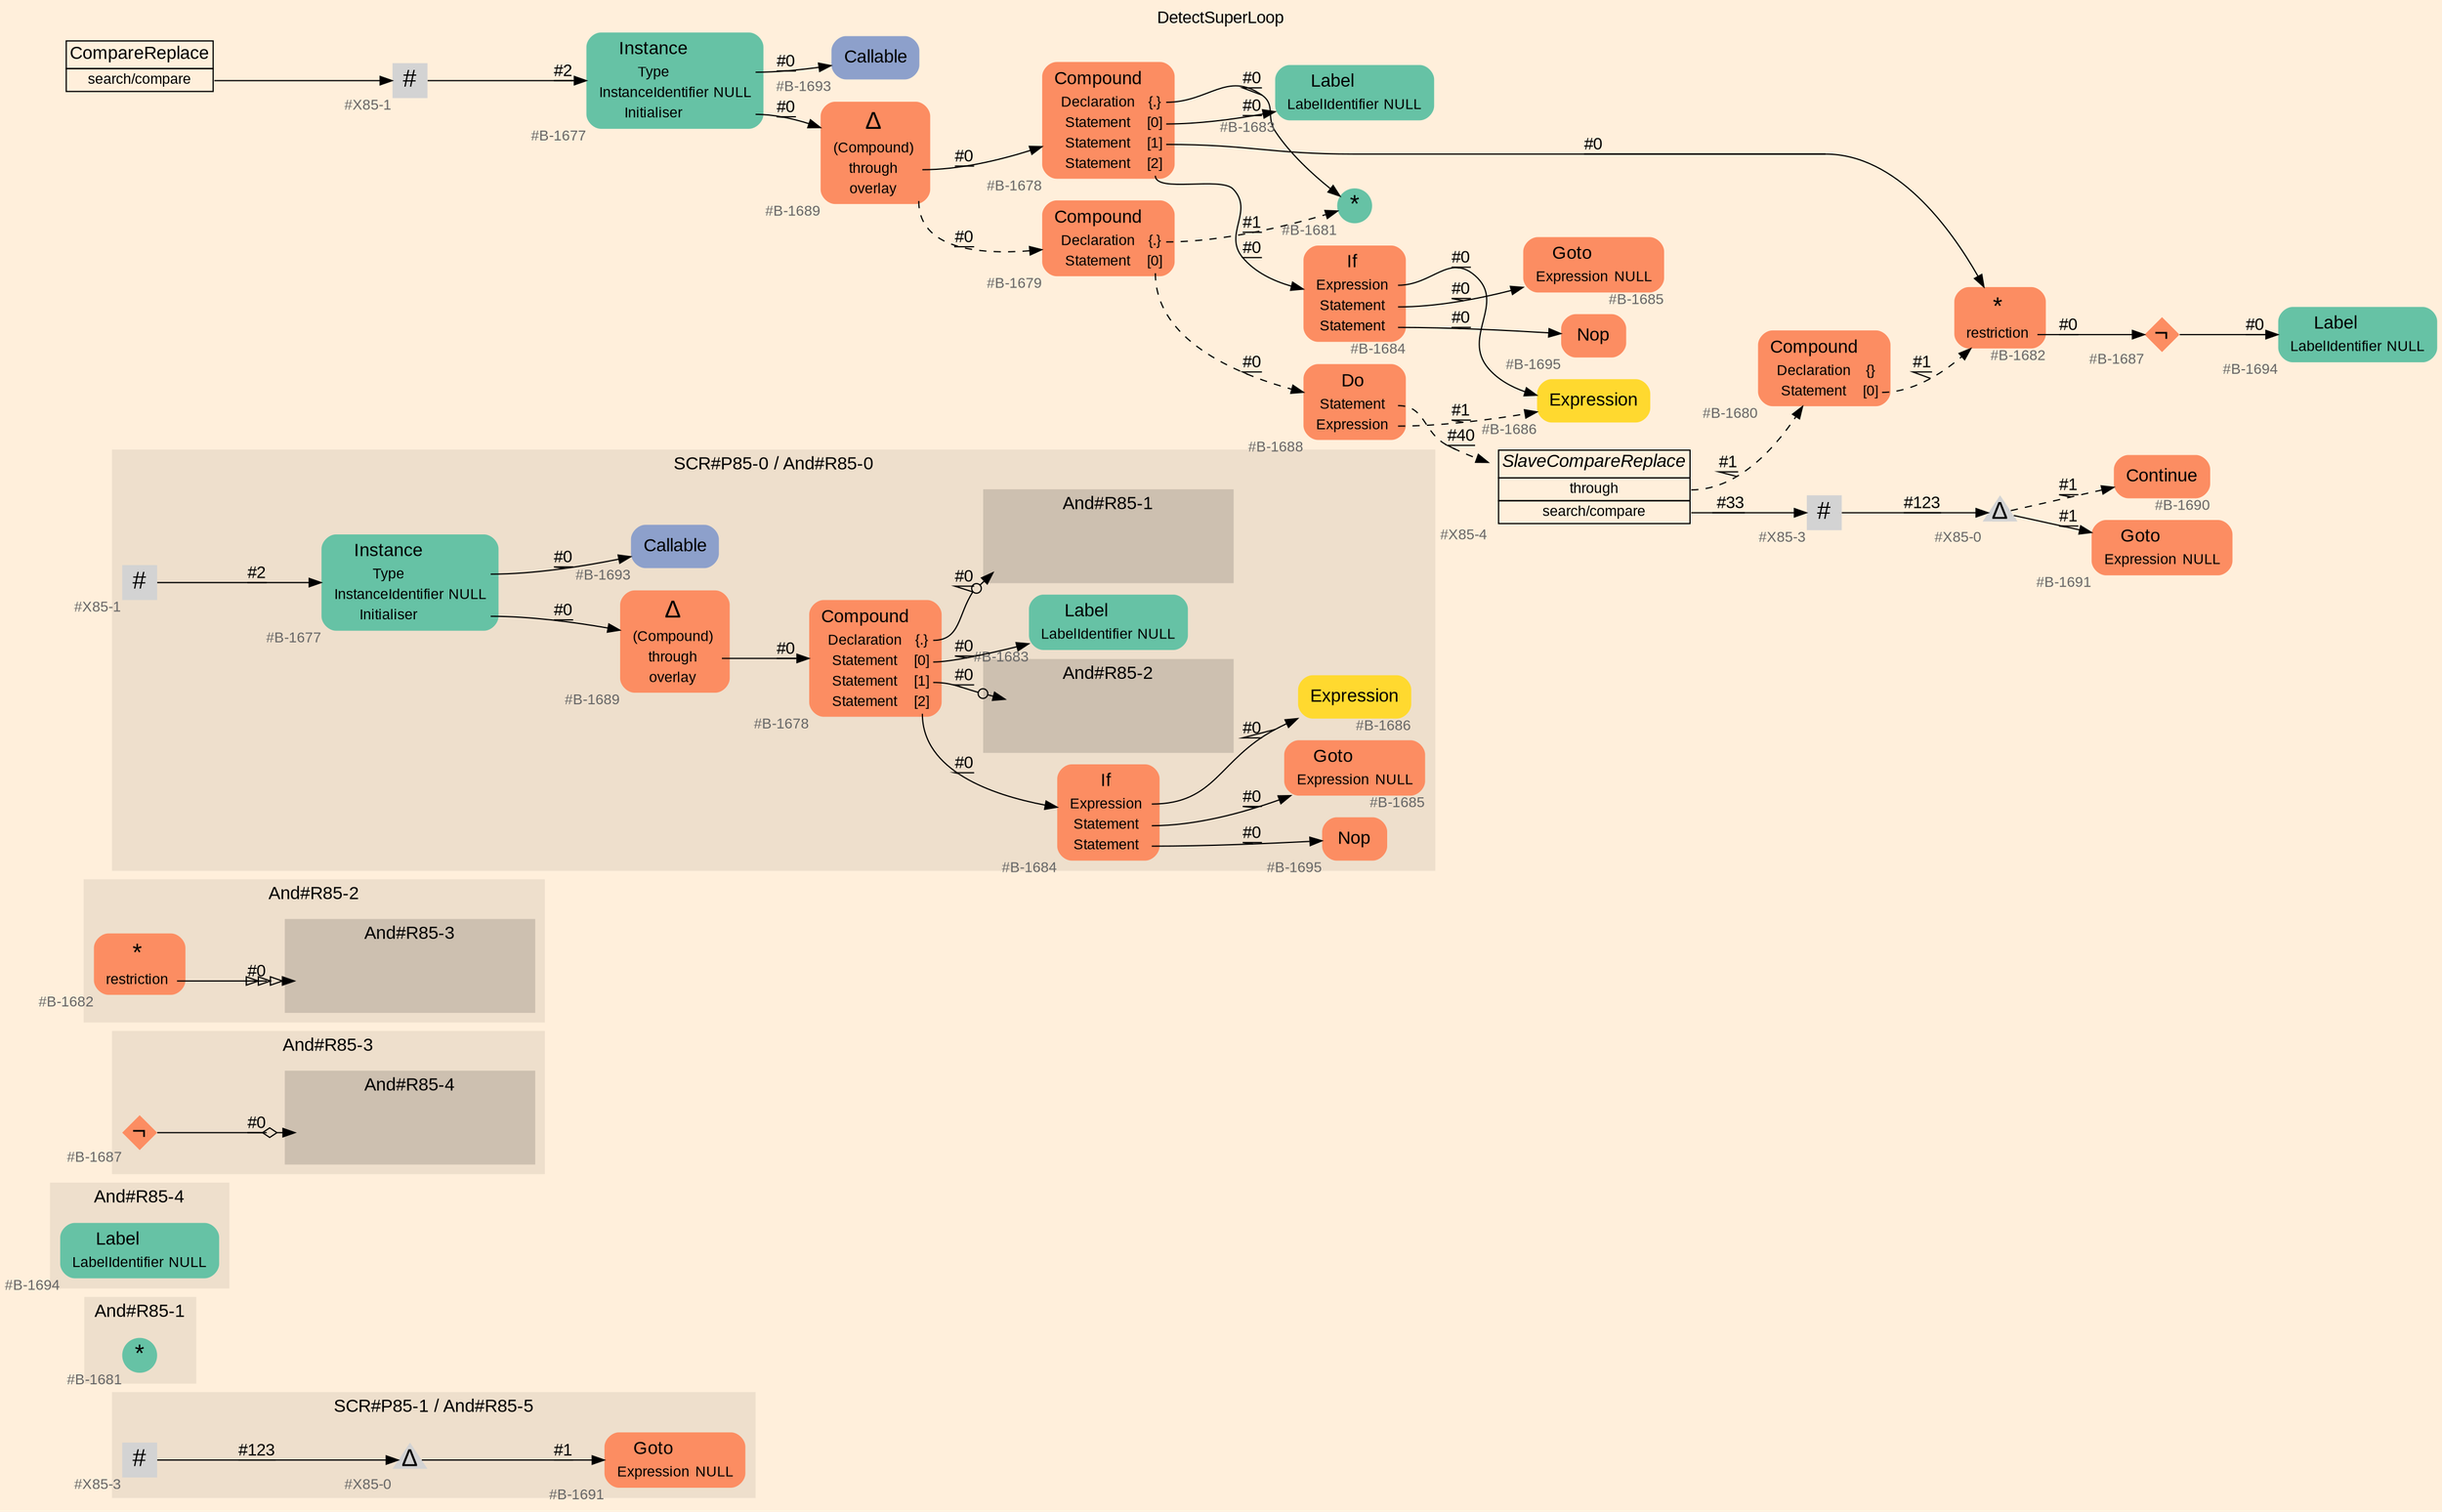 digraph "DetectSuperLoop" {
label = "DetectSuperLoop"
labelloc = t
graph [
    rankdir = "LR"
    ranksep = 0.3
    bgcolor = antiquewhite1
    color = black
    fontcolor = black
    fontname = "Arial"
];
node [
    fontname = "Arial"
];
edge [
    fontname = "Arial"
];

// -------------------- figure And#R85-5 --------------------
// -------- region And#R85-5 ----------
subgraph "clusterAnd#R85-5" {
    label = "SCR#P85-1 / And#R85-5"
    style = "filled"
    color = antiquewhite2
    fontsize = "15"
    // -------- block And#R85-5/#X85-3 ----------
    "And#R85-5/#X85-3" [
        xlabel = "#X85-3"
        fontsize = "12"
        fontcolor = grey40
        shape = "square"
        label = <<FONT COLOR="black" POINT-SIZE="20">#</FONT>>
        style = "filled"
        penwidth = 0.0
        fixedsize = true
        width = 0.4
        height = 0.4
    ];
    
    // -------- block And#R85-5/#X85-0 ----------
    "And#R85-5/#X85-0" [
        xlabel = "#X85-0"
        fontsize = "12"
        fontcolor = grey40
        shape = "triangle"
        label = <<FONT COLOR="black" POINT-SIZE="20">Δ</FONT>>
        style = "filled"
        penwidth = 0.0
        fixedsize = true
        width = 0.4
        height = 0.4
    ];
    
    // -------- block And#R85-5/#B-1691 ----------
    "And#R85-5/#B-1691" [
        fillcolor = "/set28/2"
        xlabel = "#B-1691"
        fontsize = "12"
        fontcolor = grey40
        shape = "plaintext"
        label = <<TABLE BORDER="0" CELLBORDER="0" CELLSPACING="0">
         <TR><TD><FONT COLOR="black" POINT-SIZE="15">Goto</FONT></TD></TR>
         <TR><TD><FONT COLOR="black" POINT-SIZE="12">Expression</FONT></TD><TD PORT="port0"><FONT COLOR="black" POINT-SIZE="12">NULL</FONT></TD></TR>
        </TABLE>>
        style = "rounded,filled"
    ];
    
}

"And#R85-5/#X85-3" -> "And#R85-5/#X85-0" [
    label = "#123"
    decorate = true
    color = black
    fontcolor = black
];

"And#R85-5/#X85-0" -> "And#R85-5/#B-1691" [
    label = "#1"
    decorate = true
    color = black
    fontcolor = black
];


// -------------------- figure And#R85-1 --------------------
// -------- region And#R85-1 ----------
subgraph "clusterAnd#R85-1" {
    label = "And#R85-1"
    style = "filled"
    color = antiquewhite2
    fontsize = "15"
    // -------- block And#R85-1/#B-1681 ----------
    "And#R85-1/#B-1681" [
        fillcolor = "/set28/1"
        xlabel = "#B-1681"
        fontsize = "12"
        fontcolor = grey40
        shape = "circle"
        label = <<FONT COLOR="black" POINT-SIZE="20">*</FONT>>
        style = "filled"
        penwidth = 0.0
        fixedsize = true
        width = 0.4
        height = 0.4
    ];
    
}


// -------------------- figure And#R85-4 --------------------
// -------- region And#R85-4 ----------
subgraph "clusterAnd#R85-4" {
    label = "And#R85-4"
    style = "filled"
    color = antiquewhite2
    fontsize = "15"
    // -------- block And#R85-4/#B-1694 ----------
    "And#R85-4/#B-1694" [
        fillcolor = "/set28/1"
        xlabel = "#B-1694"
        fontsize = "12"
        fontcolor = grey40
        shape = "plaintext"
        label = <<TABLE BORDER="0" CELLBORDER="0" CELLSPACING="0">
         <TR><TD><FONT COLOR="black" POINT-SIZE="15">Label</FONT></TD></TR>
         <TR><TD><FONT COLOR="black" POINT-SIZE="12">LabelIdentifier</FONT></TD><TD PORT="port0"><FONT COLOR="black" POINT-SIZE="12">NULL</FONT></TD></TR>
        </TABLE>>
        style = "rounded,filled"
    ];
    
}


// -------------------- figure And#R85-3 --------------------
// -------- region And#R85-3 ----------
subgraph "clusterAnd#R85-3" {
    label = "And#R85-3"
    style = "filled"
    color = antiquewhite2
    fontsize = "15"
    // -------- block And#R85-3/#B-1687 ----------
    "And#R85-3/#B-1687" [
        fillcolor = "/set28/2"
        xlabel = "#B-1687"
        fontsize = "12"
        fontcolor = grey40
        shape = "diamond"
        label = <<FONT COLOR="black" POINT-SIZE="20">¬</FONT>>
        style = "filled"
        penwidth = 0.0
        fixedsize = true
        width = 0.4
        height = 0.4
    ];
    
    // -------- region And#R85-3/And#R85-4 ----------
    subgraph "clusterAnd#R85-3/And#R85-4" {
        label = "And#R85-4"
        style = "filled"
        color = antiquewhite3
        fontsize = "15"
        // -------- block And#R85-3/And#R85-4/#B-1694 ----------
        "And#R85-3/And#R85-4/#B-1694" [
            fillcolor = "/set28/1"
            xlabel = "#B-1694"
            fontsize = "12"
            fontcolor = grey40
            shape = "none"
            style = "invisible"
        ];
        
    }
    
}

"And#R85-3/#B-1687" -> "And#R85-3/And#R85-4/#B-1694" [
    arrowhead="normalnoneodiamond"
    label = "#0"
    decorate = true
    color = black
    fontcolor = black
];


// -------------------- figure And#R85-2 --------------------
// -------- region And#R85-2 ----------
subgraph "clusterAnd#R85-2" {
    label = "And#R85-2"
    style = "filled"
    color = antiquewhite2
    fontsize = "15"
    // -------- block And#R85-2/#B-1682 ----------
    "And#R85-2/#B-1682" [
        fillcolor = "/set28/2"
        xlabel = "#B-1682"
        fontsize = "12"
        fontcolor = grey40
        shape = "plaintext"
        label = <<TABLE BORDER="0" CELLBORDER="0" CELLSPACING="0">
         <TR><TD><FONT COLOR="black" POINT-SIZE="20">*</FONT></TD></TR>
         <TR><TD><FONT COLOR="black" POINT-SIZE="12">restriction</FONT></TD><TD PORT="port0"></TD></TR>
        </TABLE>>
        style = "rounded,filled"
    ];
    
    // -------- region And#R85-2/And#R85-3 ----------
    subgraph "clusterAnd#R85-2/And#R85-3" {
        label = "And#R85-3"
        style = "filled"
        color = antiquewhite3
        fontsize = "15"
        // -------- block And#R85-2/And#R85-3/#B-1687 ----------
        "And#R85-2/And#R85-3/#B-1687" [
            fillcolor = "/set28/2"
            xlabel = "#B-1687"
            fontsize = "12"
            fontcolor = grey40
            shape = "none"
            style = "invisible"
        ];
        
    }
    
}

"And#R85-2/#B-1682":port0 -> "And#R85-2/And#R85-3/#B-1687" [
    arrowhead="normalonormalonormalonormal"
    label = "#0"
    decorate = true
    color = black
    fontcolor = black
];


// -------------------- figure And#R85-0 --------------------
// -------- region And#R85-0 ----------
subgraph "clusterAnd#R85-0" {
    label = "SCR#P85-0 / And#R85-0"
    style = "filled"
    color = antiquewhite2
    fontsize = "15"
    // -------- block And#R85-0/#B-1684 ----------
    "And#R85-0/#B-1684" [
        fillcolor = "/set28/2"
        xlabel = "#B-1684"
        fontsize = "12"
        fontcolor = grey40
        shape = "plaintext"
        label = <<TABLE BORDER="0" CELLBORDER="0" CELLSPACING="0">
         <TR><TD><FONT COLOR="black" POINT-SIZE="15">If</FONT></TD></TR>
         <TR><TD><FONT COLOR="black" POINT-SIZE="12">Expression</FONT></TD><TD PORT="port0"></TD></TR>
         <TR><TD><FONT COLOR="black" POINT-SIZE="12">Statement</FONT></TD><TD PORT="port1"></TD></TR>
         <TR><TD><FONT COLOR="black" POINT-SIZE="12">Statement</FONT></TD><TD PORT="port2"></TD></TR>
        </TABLE>>
        style = "rounded,filled"
    ];
    
    // -------- block And#R85-0/#B-1693 ----------
    "And#R85-0/#B-1693" [
        fillcolor = "/set28/3"
        xlabel = "#B-1693"
        fontsize = "12"
        fontcolor = grey40
        shape = "plaintext"
        label = <<TABLE BORDER="0" CELLBORDER="0" CELLSPACING="0">
         <TR><TD><FONT COLOR="black" POINT-SIZE="15">Callable</FONT></TD></TR>
        </TABLE>>
        style = "rounded,filled"
    ];
    
    // -------- block And#R85-0/#X85-1 ----------
    "And#R85-0/#X85-1" [
        xlabel = "#X85-1"
        fontsize = "12"
        fontcolor = grey40
        shape = "square"
        label = <<FONT COLOR="black" POINT-SIZE="20">#</FONT>>
        style = "filled"
        penwidth = 0.0
        fixedsize = true
        width = 0.4
        height = 0.4
    ];
    
    // -------- block And#R85-0/#B-1689 ----------
    "And#R85-0/#B-1689" [
        fillcolor = "/set28/2"
        xlabel = "#B-1689"
        fontsize = "12"
        fontcolor = grey40
        shape = "plaintext"
        label = <<TABLE BORDER="0" CELLBORDER="0" CELLSPACING="0">
         <TR><TD><FONT COLOR="black" POINT-SIZE="20">Δ</FONT></TD></TR>
         <TR><TD><FONT COLOR="black" POINT-SIZE="12">(Compound)</FONT></TD><TD PORT="port0"></TD></TR>
         <TR><TD><FONT COLOR="black" POINT-SIZE="12">through</FONT></TD><TD PORT="port1"></TD></TR>
         <TR><TD><FONT COLOR="black" POINT-SIZE="12">overlay</FONT></TD><TD PORT="port2"></TD></TR>
        </TABLE>>
        style = "rounded,filled"
    ];
    
    // -------- block And#R85-0/#B-1695 ----------
    "And#R85-0/#B-1695" [
        fillcolor = "/set28/2"
        xlabel = "#B-1695"
        fontsize = "12"
        fontcolor = grey40
        shape = "plaintext"
        label = <<TABLE BORDER="0" CELLBORDER="0" CELLSPACING="0">
         <TR><TD><FONT COLOR="black" POINT-SIZE="15">Nop</FONT></TD></TR>
        </TABLE>>
        style = "rounded,filled"
    ];
    
    // -------- block And#R85-0/#B-1678 ----------
    "And#R85-0/#B-1678" [
        fillcolor = "/set28/2"
        xlabel = "#B-1678"
        fontsize = "12"
        fontcolor = grey40
        shape = "plaintext"
        label = <<TABLE BORDER="0" CELLBORDER="0" CELLSPACING="0">
         <TR><TD><FONT COLOR="black" POINT-SIZE="15">Compound</FONT></TD></TR>
         <TR><TD><FONT COLOR="black" POINT-SIZE="12">Declaration</FONT></TD><TD PORT="port0"><FONT COLOR="black" POINT-SIZE="12">{.}</FONT></TD></TR>
         <TR><TD><FONT COLOR="black" POINT-SIZE="12">Statement</FONT></TD><TD PORT="port1"><FONT COLOR="black" POINT-SIZE="12">[0]</FONT></TD></TR>
         <TR><TD><FONT COLOR="black" POINT-SIZE="12">Statement</FONT></TD><TD PORT="port2"><FONT COLOR="black" POINT-SIZE="12">[1]</FONT></TD></TR>
         <TR><TD><FONT COLOR="black" POINT-SIZE="12">Statement</FONT></TD><TD PORT="port3"><FONT COLOR="black" POINT-SIZE="12">[2]</FONT></TD></TR>
        </TABLE>>
        style = "rounded,filled"
    ];
    
    // -------- block And#R85-0/#B-1677 ----------
    "And#R85-0/#B-1677" [
        fillcolor = "/set28/1"
        xlabel = "#B-1677"
        fontsize = "12"
        fontcolor = grey40
        shape = "plaintext"
        label = <<TABLE BORDER="0" CELLBORDER="0" CELLSPACING="0">
         <TR><TD><FONT COLOR="black" POINT-SIZE="15">Instance</FONT></TD></TR>
         <TR><TD><FONT COLOR="black" POINT-SIZE="12">Type</FONT></TD><TD PORT="port0"></TD></TR>
         <TR><TD><FONT COLOR="black" POINT-SIZE="12">InstanceIdentifier</FONT></TD><TD PORT="port1"><FONT COLOR="black" POINT-SIZE="12">NULL</FONT></TD></TR>
         <TR><TD><FONT COLOR="black" POINT-SIZE="12">Initialiser</FONT></TD><TD PORT="port2"></TD></TR>
        </TABLE>>
        style = "rounded,filled"
    ];
    
    // -------- block And#R85-0/#B-1683 ----------
    "And#R85-0/#B-1683" [
        fillcolor = "/set28/1"
        xlabel = "#B-1683"
        fontsize = "12"
        fontcolor = grey40
        shape = "plaintext"
        label = <<TABLE BORDER="0" CELLBORDER="0" CELLSPACING="0">
         <TR><TD><FONT COLOR="black" POINT-SIZE="15">Label</FONT></TD></TR>
         <TR><TD><FONT COLOR="black" POINT-SIZE="12">LabelIdentifier</FONT></TD><TD PORT="port0"><FONT COLOR="black" POINT-SIZE="12">NULL</FONT></TD></TR>
        </TABLE>>
        style = "rounded,filled"
    ];
    
    // -------- block And#R85-0/#B-1685 ----------
    "And#R85-0/#B-1685" [
        fillcolor = "/set28/2"
        xlabel = "#B-1685"
        fontsize = "12"
        fontcolor = grey40
        shape = "plaintext"
        label = <<TABLE BORDER="0" CELLBORDER="0" CELLSPACING="0">
         <TR><TD><FONT COLOR="black" POINT-SIZE="15">Goto</FONT></TD></TR>
         <TR><TD><FONT COLOR="black" POINT-SIZE="12">Expression</FONT></TD><TD PORT="port0"><FONT COLOR="black" POINT-SIZE="12">NULL</FONT></TD></TR>
        </TABLE>>
        style = "rounded,filled"
    ];
    
    // -------- block And#R85-0/#B-1686 ----------
    "And#R85-0/#B-1686" [
        fillcolor = "/set28/6"
        xlabel = "#B-1686"
        fontsize = "12"
        fontcolor = grey40
        shape = "plaintext"
        label = <<TABLE BORDER="0" CELLBORDER="0" CELLSPACING="0">
         <TR><TD><FONT COLOR="black" POINT-SIZE="15">Expression</FONT></TD></TR>
        </TABLE>>
        style = "rounded,filled"
    ];
    
    // -------- region And#R85-0/And#R85-1 ----------
    subgraph "clusterAnd#R85-0/And#R85-1" {
        label = "And#R85-1"
        style = "filled"
        color = antiquewhite3
        fontsize = "15"
        // -------- block And#R85-0/And#R85-1/#B-1681 ----------
        "And#R85-0/And#R85-1/#B-1681" [
            fillcolor = "/set28/1"
            xlabel = "#B-1681"
            fontsize = "12"
            fontcolor = grey40
            shape = "none"
            style = "invisible"
        ];
        
    }
    
    // -------- region And#R85-0/And#R85-2 ----------
    subgraph "clusterAnd#R85-0/And#R85-2" {
        label = "And#R85-2"
        style = "filled"
        color = antiquewhite3
        fontsize = "15"
        // -------- block And#R85-0/And#R85-2/#B-1682 ----------
        "And#R85-0/And#R85-2/#B-1682" [
            fillcolor = "/set28/2"
            xlabel = "#B-1682"
            fontsize = "12"
            fontcolor = grey40
            shape = "none"
            style = "invisible"
        ];
        
    }
    
}

"And#R85-0/#B-1684":port0 -> "And#R85-0/#B-1686" [
    label = "#0"
    decorate = true
    color = black
    fontcolor = black
];

"And#R85-0/#B-1684":port1 -> "And#R85-0/#B-1685" [
    label = "#0"
    decorate = true
    color = black
    fontcolor = black
];

"And#R85-0/#B-1684":port2 -> "And#R85-0/#B-1695" [
    label = "#0"
    decorate = true
    color = black
    fontcolor = black
];

"And#R85-0/#X85-1" -> "And#R85-0/#B-1677" [
    label = "#2"
    decorate = true
    color = black
    fontcolor = black
];

"And#R85-0/#B-1689":port1 -> "And#R85-0/#B-1678" [
    label = "#0"
    decorate = true
    color = black
    fontcolor = black
];

"And#R85-0/#B-1678":port0 -> "And#R85-0/And#R85-1/#B-1681" [
    arrowhead="normalnoneodot"
    label = "#0"
    decorate = true
    color = black
    fontcolor = black
];

"And#R85-0/#B-1678":port1 -> "And#R85-0/#B-1683" [
    label = "#0"
    decorate = true
    color = black
    fontcolor = black
];

"And#R85-0/#B-1678":port2 -> "And#R85-0/And#R85-2/#B-1682" [
    arrowhead="normalnoneodot"
    label = "#0"
    decorate = true
    color = black
    fontcolor = black
];

"And#R85-0/#B-1678":port3 -> "And#R85-0/#B-1684" [
    label = "#0"
    decorate = true
    color = black
    fontcolor = black
];

"And#R85-0/#B-1677":port0 -> "And#R85-0/#B-1693" [
    label = "#0"
    decorate = true
    color = black
    fontcolor = black
];

"And#R85-0/#B-1677":port2 -> "And#R85-0/#B-1689" [
    label = "#0"
    decorate = true
    color = black
    fontcolor = black
];


// -------------------- transformation figure --------------------
// -------- block CR#X85-2 ----------
"CR#X85-2" [
    fillcolor = antiquewhite1
    fontsize = "12"
    fontcolor = grey40
    shape = "plaintext"
    label = <<TABLE BORDER="0" CELLBORDER="1" CELLSPACING="0">
     <TR><TD><FONT COLOR="black" POINT-SIZE="15">CompareReplace</FONT></TD></TR>
     <TR><TD PORT="port0"><FONT COLOR="black" POINT-SIZE="12">search/compare</FONT></TD></TR>
    </TABLE>>
    style = "filled"
    color = black
];

// -------- block #X85-1 ----------
"#X85-1" [
    xlabel = "#X85-1"
    fontsize = "12"
    fontcolor = grey40
    shape = "square"
    label = <<FONT COLOR="black" POINT-SIZE="20">#</FONT>>
    style = "filled"
    penwidth = 0.0
    fixedsize = true
    width = 0.4
    height = 0.4
];

// -------- block #B-1677 ----------
"#B-1677" [
    fillcolor = "/set28/1"
    xlabel = "#B-1677"
    fontsize = "12"
    fontcolor = grey40
    shape = "plaintext"
    label = <<TABLE BORDER="0" CELLBORDER="0" CELLSPACING="0">
     <TR><TD><FONT COLOR="black" POINT-SIZE="15">Instance</FONT></TD></TR>
     <TR><TD><FONT COLOR="black" POINT-SIZE="12">Type</FONT></TD><TD PORT="port0"></TD></TR>
     <TR><TD><FONT COLOR="black" POINT-SIZE="12">InstanceIdentifier</FONT></TD><TD PORT="port1"><FONT COLOR="black" POINT-SIZE="12">NULL</FONT></TD></TR>
     <TR><TD><FONT COLOR="black" POINT-SIZE="12">Initialiser</FONT></TD><TD PORT="port2"></TD></TR>
    </TABLE>>
    style = "rounded,filled"
];

// -------- block #B-1693 ----------
"#B-1693" [
    fillcolor = "/set28/3"
    xlabel = "#B-1693"
    fontsize = "12"
    fontcolor = grey40
    shape = "plaintext"
    label = <<TABLE BORDER="0" CELLBORDER="0" CELLSPACING="0">
     <TR><TD><FONT COLOR="black" POINT-SIZE="15">Callable</FONT></TD></TR>
    </TABLE>>
    style = "rounded,filled"
];

// -------- block #B-1689 ----------
"#B-1689" [
    fillcolor = "/set28/2"
    xlabel = "#B-1689"
    fontsize = "12"
    fontcolor = grey40
    shape = "plaintext"
    label = <<TABLE BORDER="0" CELLBORDER="0" CELLSPACING="0">
     <TR><TD><FONT COLOR="black" POINT-SIZE="20">Δ</FONT></TD></TR>
     <TR><TD><FONT COLOR="black" POINT-SIZE="12">(Compound)</FONT></TD><TD PORT="port0"></TD></TR>
     <TR><TD><FONT COLOR="black" POINT-SIZE="12">through</FONT></TD><TD PORT="port1"></TD></TR>
     <TR><TD><FONT COLOR="black" POINT-SIZE="12">overlay</FONT></TD><TD PORT="port2"></TD></TR>
    </TABLE>>
    style = "rounded,filled"
];

// -------- block #B-1678 ----------
"#B-1678" [
    fillcolor = "/set28/2"
    xlabel = "#B-1678"
    fontsize = "12"
    fontcolor = grey40
    shape = "plaintext"
    label = <<TABLE BORDER="0" CELLBORDER="0" CELLSPACING="0">
     <TR><TD><FONT COLOR="black" POINT-SIZE="15">Compound</FONT></TD></TR>
     <TR><TD><FONT COLOR="black" POINT-SIZE="12">Declaration</FONT></TD><TD PORT="port0"><FONT COLOR="black" POINT-SIZE="12">{.}</FONT></TD></TR>
     <TR><TD><FONT COLOR="black" POINT-SIZE="12">Statement</FONT></TD><TD PORT="port1"><FONT COLOR="black" POINT-SIZE="12">[0]</FONT></TD></TR>
     <TR><TD><FONT COLOR="black" POINT-SIZE="12">Statement</FONT></TD><TD PORT="port2"><FONT COLOR="black" POINT-SIZE="12">[1]</FONT></TD></TR>
     <TR><TD><FONT COLOR="black" POINT-SIZE="12">Statement</FONT></TD><TD PORT="port3"><FONT COLOR="black" POINT-SIZE="12">[2]</FONT></TD></TR>
    </TABLE>>
    style = "rounded,filled"
];

// -------- block #B-1681 ----------
"#B-1681" [
    fillcolor = "/set28/1"
    xlabel = "#B-1681"
    fontsize = "12"
    fontcolor = grey40
    shape = "circle"
    label = <<FONT COLOR="black" POINT-SIZE="20">*</FONT>>
    style = "filled"
    penwidth = 0.0
    fixedsize = true
    width = 0.4
    height = 0.4
];

// -------- block #B-1683 ----------
"#B-1683" [
    fillcolor = "/set28/1"
    xlabel = "#B-1683"
    fontsize = "12"
    fontcolor = grey40
    shape = "plaintext"
    label = <<TABLE BORDER="0" CELLBORDER="0" CELLSPACING="0">
     <TR><TD><FONT COLOR="black" POINT-SIZE="15">Label</FONT></TD></TR>
     <TR><TD><FONT COLOR="black" POINT-SIZE="12">LabelIdentifier</FONT></TD><TD PORT="port0"><FONT COLOR="black" POINT-SIZE="12">NULL</FONT></TD></TR>
    </TABLE>>
    style = "rounded,filled"
];

// -------- block #B-1682 ----------
"#B-1682" [
    fillcolor = "/set28/2"
    xlabel = "#B-1682"
    fontsize = "12"
    fontcolor = grey40
    shape = "plaintext"
    label = <<TABLE BORDER="0" CELLBORDER="0" CELLSPACING="0">
     <TR><TD><FONT COLOR="black" POINT-SIZE="20">*</FONT></TD></TR>
     <TR><TD><FONT COLOR="black" POINT-SIZE="12">restriction</FONT></TD><TD PORT="port0"></TD></TR>
    </TABLE>>
    style = "rounded,filled"
];

// -------- block #B-1687 ----------
"#B-1687" [
    fillcolor = "/set28/2"
    xlabel = "#B-1687"
    fontsize = "12"
    fontcolor = grey40
    shape = "diamond"
    label = <<FONT COLOR="black" POINT-SIZE="20">¬</FONT>>
    style = "filled"
    penwidth = 0.0
    fixedsize = true
    width = 0.4
    height = 0.4
];

// -------- block #B-1694 ----------
"#B-1694" [
    fillcolor = "/set28/1"
    xlabel = "#B-1694"
    fontsize = "12"
    fontcolor = grey40
    shape = "plaintext"
    label = <<TABLE BORDER="0" CELLBORDER="0" CELLSPACING="0">
     <TR><TD><FONT COLOR="black" POINT-SIZE="15">Label</FONT></TD></TR>
     <TR><TD><FONT COLOR="black" POINT-SIZE="12">LabelIdentifier</FONT></TD><TD PORT="port0"><FONT COLOR="black" POINT-SIZE="12">NULL</FONT></TD></TR>
    </TABLE>>
    style = "rounded,filled"
];

// -------- block #B-1684 ----------
"#B-1684" [
    fillcolor = "/set28/2"
    xlabel = "#B-1684"
    fontsize = "12"
    fontcolor = grey40
    shape = "plaintext"
    label = <<TABLE BORDER="0" CELLBORDER="0" CELLSPACING="0">
     <TR><TD><FONT COLOR="black" POINT-SIZE="15">If</FONT></TD></TR>
     <TR><TD><FONT COLOR="black" POINT-SIZE="12">Expression</FONT></TD><TD PORT="port0"></TD></TR>
     <TR><TD><FONT COLOR="black" POINT-SIZE="12">Statement</FONT></TD><TD PORT="port1"></TD></TR>
     <TR><TD><FONT COLOR="black" POINT-SIZE="12">Statement</FONT></TD><TD PORT="port2"></TD></TR>
    </TABLE>>
    style = "rounded,filled"
];

// -------- block #B-1686 ----------
"#B-1686" [
    fillcolor = "/set28/6"
    xlabel = "#B-1686"
    fontsize = "12"
    fontcolor = grey40
    shape = "plaintext"
    label = <<TABLE BORDER="0" CELLBORDER="0" CELLSPACING="0">
     <TR><TD><FONT COLOR="black" POINT-SIZE="15">Expression</FONT></TD></TR>
    </TABLE>>
    style = "rounded,filled"
];

// -------- block #B-1685 ----------
"#B-1685" [
    fillcolor = "/set28/2"
    xlabel = "#B-1685"
    fontsize = "12"
    fontcolor = grey40
    shape = "plaintext"
    label = <<TABLE BORDER="0" CELLBORDER="0" CELLSPACING="0">
     <TR><TD><FONT COLOR="black" POINT-SIZE="15">Goto</FONT></TD></TR>
     <TR><TD><FONT COLOR="black" POINT-SIZE="12">Expression</FONT></TD><TD PORT="port0"><FONT COLOR="black" POINT-SIZE="12">NULL</FONT></TD></TR>
    </TABLE>>
    style = "rounded,filled"
];

// -------- block #B-1695 ----------
"#B-1695" [
    fillcolor = "/set28/2"
    xlabel = "#B-1695"
    fontsize = "12"
    fontcolor = grey40
    shape = "plaintext"
    label = <<TABLE BORDER="0" CELLBORDER="0" CELLSPACING="0">
     <TR><TD><FONT COLOR="black" POINT-SIZE="15">Nop</FONT></TD></TR>
    </TABLE>>
    style = "rounded,filled"
];

// -------- block #B-1679 ----------
"#B-1679" [
    fillcolor = "/set28/2"
    xlabel = "#B-1679"
    fontsize = "12"
    fontcolor = grey40
    shape = "plaintext"
    label = <<TABLE BORDER="0" CELLBORDER="0" CELLSPACING="0">
     <TR><TD><FONT COLOR="black" POINT-SIZE="15">Compound</FONT></TD></TR>
     <TR><TD><FONT COLOR="black" POINT-SIZE="12">Declaration</FONT></TD><TD PORT="port0"><FONT COLOR="black" POINT-SIZE="12">{.}</FONT></TD></TR>
     <TR><TD><FONT COLOR="black" POINT-SIZE="12">Statement</FONT></TD><TD PORT="port1"><FONT COLOR="black" POINT-SIZE="12">[0]</FONT></TD></TR>
    </TABLE>>
    style = "rounded,filled"
];

// -------- block #B-1688 ----------
"#B-1688" [
    fillcolor = "/set28/2"
    xlabel = "#B-1688"
    fontsize = "12"
    fontcolor = grey40
    shape = "plaintext"
    label = <<TABLE BORDER="0" CELLBORDER="0" CELLSPACING="0">
     <TR><TD><FONT COLOR="black" POINT-SIZE="15">Do</FONT></TD></TR>
     <TR><TD><FONT COLOR="black" POINT-SIZE="12">Statement</FONT></TD><TD PORT="port0"></TD></TR>
     <TR><TD><FONT COLOR="black" POINT-SIZE="12">Expression</FONT></TD><TD PORT="port1"></TD></TR>
    </TABLE>>
    style = "rounded,filled"
];

// -------- block #X85-4 ----------
"#X85-4" [
    fillcolor = antiquewhite1
    xlabel = "#X85-4"
    fontsize = "12"
    fontcolor = grey40
    shape = "plaintext"
    label = <<TABLE BORDER="0" CELLBORDER="1" CELLSPACING="0">
     <TR><TD><FONT COLOR="black" POINT-SIZE="15"><I>SlaveCompareReplace</I></FONT></TD></TR>
     <TR><TD PORT="port0"><FONT COLOR="black" POINT-SIZE="12">through</FONT></TD></TR>
     <TR><TD PORT="port1"><FONT COLOR="black" POINT-SIZE="12">search/compare</FONT></TD></TR>
    </TABLE>>
    style = "filled"
    color = black
];

// -------- block #B-1680 ----------
"#B-1680" [
    fillcolor = "/set28/2"
    xlabel = "#B-1680"
    fontsize = "12"
    fontcolor = grey40
    shape = "plaintext"
    label = <<TABLE BORDER="0" CELLBORDER="0" CELLSPACING="0">
     <TR><TD><FONT COLOR="black" POINT-SIZE="15">Compound</FONT></TD></TR>
     <TR><TD><FONT COLOR="black" POINT-SIZE="12">Declaration</FONT></TD><TD PORT="port0"><FONT COLOR="black" POINT-SIZE="12">{}</FONT></TD></TR>
     <TR><TD><FONT COLOR="black" POINT-SIZE="12">Statement</FONT></TD><TD PORT="port1"><FONT COLOR="black" POINT-SIZE="12">[0]</FONT></TD></TR>
    </TABLE>>
    style = "rounded,filled"
];

// -------- block #X85-3 ----------
"#X85-3" [
    xlabel = "#X85-3"
    fontsize = "12"
    fontcolor = grey40
    shape = "square"
    label = <<FONT COLOR="black" POINT-SIZE="20">#</FONT>>
    style = "filled"
    penwidth = 0.0
    fixedsize = true
    width = 0.4
    height = 0.4
];

// -------- block #X85-0 ----------
"#X85-0" [
    xlabel = "#X85-0"
    fontsize = "12"
    fontcolor = grey40
    shape = "triangle"
    label = <<FONT COLOR="black" POINT-SIZE="20">Δ</FONT>>
    style = "filled"
    penwidth = 0.0
    fixedsize = true
    width = 0.4
    height = 0.4
];

// -------- block #B-1691 ----------
"#B-1691" [
    fillcolor = "/set28/2"
    xlabel = "#B-1691"
    fontsize = "12"
    fontcolor = grey40
    shape = "plaintext"
    label = <<TABLE BORDER="0" CELLBORDER="0" CELLSPACING="0">
     <TR><TD><FONT COLOR="black" POINT-SIZE="15">Goto</FONT></TD></TR>
     <TR><TD><FONT COLOR="black" POINT-SIZE="12">Expression</FONT></TD><TD PORT="port0"><FONT COLOR="black" POINT-SIZE="12">NULL</FONT></TD></TR>
    </TABLE>>
    style = "rounded,filled"
];

// -------- block #B-1690 ----------
"#B-1690" [
    fillcolor = "/set28/2"
    xlabel = "#B-1690"
    fontsize = "12"
    fontcolor = grey40
    shape = "plaintext"
    label = <<TABLE BORDER="0" CELLBORDER="0" CELLSPACING="0">
     <TR><TD><FONT COLOR="black" POINT-SIZE="15">Continue</FONT></TD></TR>
    </TABLE>>
    style = "rounded,filled"
];

"CR#X85-2":port0 -> "#X85-1" [
    label = ""
    decorate = true
    color = black
    fontcolor = black
];

"#X85-1" -> "#B-1677" [
    label = "#2"
    decorate = true
    color = black
    fontcolor = black
];

"#B-1677":port0 -> "#B-1693" [
    label = "#0"
    decorate = true
    color = black
    fontcolor = black
];

"#B-1677":port2 -> "#B-1689" [
    label = "#0"
    decorate = true
    color = black
    fontcolor = black
];

"#B-1689":port1 -> "#B-1678" [
    label = "#0"
    decorate = true
    color = black
    fontcolor = black
];

"#B-1689":port2 -> "#B-1679" [
    style="dashed"
    label = "#0"
    decorate = true
    color = black
    fontcolor = black
];

"#B-1678":port0 -> "#B-1681" [
    label = "#0"
    decorate = true
    color = black
    fontcolor = black
];

"#B-1678":port1 -> "#B-1683" [
    label = "#0"
    decorate = true
    color = black
    fontcolor = black
];

"#B-1678":port2 -> "#B-1682" [
    label = "#0"
    decorate = true
    color = black
    fontcolor = black
];

"#B-1678":port3 -> "#B-1684" [
    label = "#0"
    decorate = true
    color = black
    fontcolor = black
];

"#B-1682":port0 -> "#B-1687" [
    label = "#0"
    decorate = true
    color = black
    fontcolor = black
];

"#B-1687" -> "#B-1694" [
    label = "#0"
    decorate = true
    color = black
    fontcolor = black
];

"#B-1684":port0 -> "#B-1686" [
    label = "#0"
    decorate = true
    color = black
    fontcolor = black
];

"#B-1684":port1 -> "#B-1685" [
    label = "#0"
    decorate = true
    color = black
    fontcolor = black
];

"#B-1684":port2 -> "#B-1695" [
    label = "#0"
    decorate = true
    color = black
    fontcolor = black
];

"#B-1679":port0 -> "#B-1681" [
    style="dashed"
    label = "#1"
    decorate = true
    color = black
    fontcolor = black
];

"#B-1679":port1 -> "#B-1688" [
    style="dashed"
    label = "#0"
    decorate = true
    color = black
    fontcolor = black
];

"#B-1688":port0 -> "#X85-4" [
    style="dashed"
    label = "#40"
    decorate = true
    color = black
    fontcolor = black
];

"#B-1688":port1 -> "#B-1686" [
    style="dashed"
    label = "#1"
    decorate = true
    color = black
    fontcolor = black
];

"#X85-4":port0 -> "#B-1680" [
    style="dashed"
    label = "#1"
    decorate = true
    color = black
    fontcolor = black
];

"#X85-4":port1 -> "#X85-3" [
    label = " #33"
    decorate = true
    color = black
    fontcolor = black
];

"#B-1680":port1 -> "#B-1682" [
    style="dashed"
    label = "#1"
    decorate = true
    color = black
    fontcolor = black
];

"#X85-3" -> "#X85-0" [
    label = "#123"
    decorate = true
    color = black
    fontcolor = black
];

"#X85-0" -> "#B-1691" [
    label = "#1"
    decorate = true
    color = black
    fontcolor = black
];

"#X85-0" -> "#B-1690" [
    style="dashed"
    label = "#1"
    decorate = true
    color = black
    fontcolor = black
];


}
